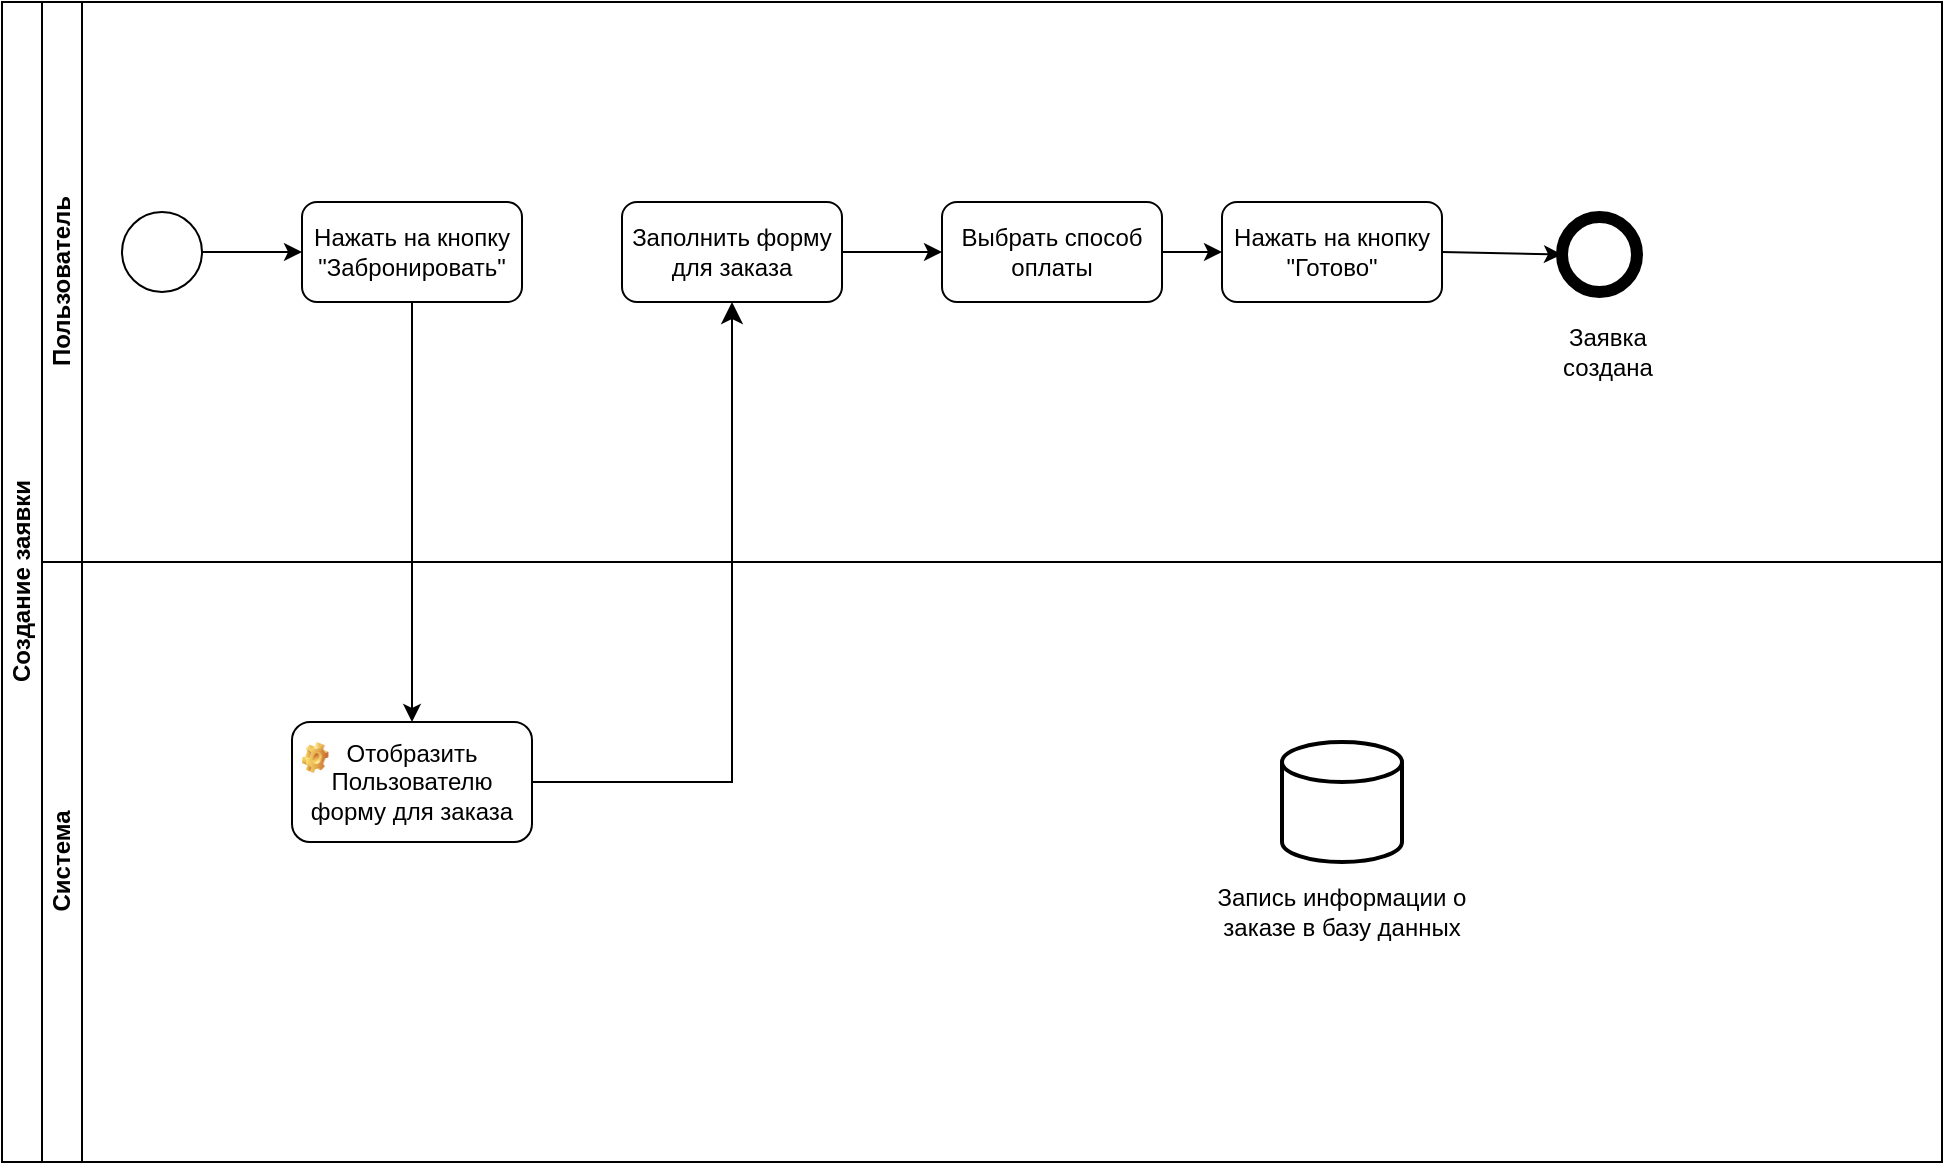 <mxfile version="24.8.3">
  <diagram id="prtHgNgQTEPvFCAcTncT" name="Page-1">
    <mxGraphModel dx="662" dy="550" grid="1" gridSize="10" guides="1" tooltips="1" connect="1" arrows="1" fold="1" page="1" pageScale="1" pageWidth="1169" pageHeight="827" math="0" shadow="0">
      <root>
        <mxCell id="0" />
        <mxCell id="1" parent="0" />
        <mxCell id="dNxyNK7c78bLwvsdeMH5-19" value="Создание заявки" style="swimlane;html=1;childLayout=stackLayout;resizeParent=1;resizeParentMax=0;horizontal=0;startSize=20;horizontalStack=0;resizeHeight=1;resizeWidth=1;" parent="1" vertex="1">
          <mxGeometry x="120" y="120" width="970" height="580" as="geometry" />
        </mxCell>
        <mxCell id="dNxyNK7c78bLwvsdeMH5-20" value="Пользователь" style="swimlane;html=1;startSize=20;horizontal=0;" parent="dNxyNK7c78bLwvsdeMH5-19" vertex="1">
          <mxGeometry x="20" width="950" height="280" as="geometry" />
        </mxCell>
        <mxCell id="2t8vyNCIYRHOkT8QcorT-1" value="" style="ellipse;whiteSpace=wrap;html=1;aspect=fixed;" vertex="1" parent="dNxyNK7c78bLwvsdeMH5-20">
          <mxGeometry x="40" y="105" width="40" height="40" as="geometry" />
        </mxCell>
        <mxCell id="2t8vyNCIYRHOkT8QcorT-2" value="Нажать на кнопку &quot;Забронировать&quot;" style="rounded=1;whiteSpace=wrap;html=1;" vertex="1" parent="dNxyNK7c78bLwvsdeMH5-20">
          <mxGeometry x="130" y="100" width="110" height="50" as="geometry" />
        </mxCell>
        <mxCell id="2t8vyNCIYRHOkT8QcorT-3" value="" style="endArrow=classic;html=1;rounded=0;exitX=1;exitY=0.5;exitDx=0;exitDy=0;entryX=0;entryY=0.5;entryDx=0;entryDy=0;" edge="1" parent="dNxyNK7c78bLwvsdeMH5-20" source="2t8vyNCIYRHOkT8QcorT-1" target="2t8vyNCIYRHOkT8QcorT-2">
          <mxGeometry width="50" height="50" relative="1" as="geometry">
            <mxPoint x="80" y="195" as="sourcePoint" />
            <mxPoint x="130" y="145" as="targetPoint" />
          </mxGeometry>
        </mxCell>
        <mxCell id="2t8vyNCIYRHOkT8QcorT-15" value="Заполнить форму для заказа" style="rounded=1;whiteSpace=wrap;html=1;" vertex="1" parent="dNxyNK7c78bLwvsdeMH5-20">
          <mxGeometry x="290" y="100" width="110" height="50" as="geometry" />
        </mxCell>
        <mxCell id="2t8vyNCIYRHOkT8QcorT-17" value="Выбрать способ оплаты" style="rounded=1;whiteSpace=wrap;html=1;" vertex="1" parent="dNxyNK7c78bLwvsdeMH5-20">
          <mxGeometry x="450" y="100" width="110" height="50" as="geometry" />
        </mxCell>
        <mxCell id="2t8vyNCIYRHOkT8QcorT-18" value="" style="endArrow=classic;html=1;rounded=0;exitX=1;exitY=0.5;exitDx=0;exitDy=0;entryX=0;entryY=0.5;entryDx=0;entryDy=0;" edge="1" parent="dNxyNK7c78bLwvsdeMH5-20" source="2t8vyNCIYRHOkT8QcorT-15" target="2t8vyNCIYRHOkT8QcorT-17">
          <mxGeometry width="50" height="50" relative="1" as="geometry">
            <mxPoint x="430" y="220" as="sourcePoint" />
            <mxPoint x="480" y="170" as="targetPoint" />
          </mxGeometry>
        </mxCell>
        <mxCell id="2t8vyNCIYRHOkT8QcorT-26" value="Нажать на кнопку &quot;Готово&quot;" style="rounded=1;whiteSpace=wrap;html=1;" vertex="1" parent="dNxyNK7c78bLwvsdeMH5-20">
          <mxGeometry x="590" y="100" width="110" height="50" as="geometry" />
        </mxCell>
        <mxCell id="2t8vyNCIYRHOkT8QcorT-27" value="" style="endArrow=classic;html=1;rounded=0;exitX=1;exitY=0.5;exitDx=0;exitDy=0;entryX=0;entryY=0.5;entryDx=0;entryDy=0;" edge="1" parent="dNxyNK7c78bLwvsdeMH5-20" source="2t8vyNCIYRHOkT8QcorT-17" target="2t8vyNCIYRHOkT8QcorT-26">
          <mxGeometry width="50" height="50" relative="1" as="geometry">
            <mxPoint x="570" y="230" as="sourcePoint" />
            <mxPoint x="620" y="180" as="targetPoint" />
          </mxGeometry>
        </mxCell>
        <mxCell id="2t8vyNCIYRHOkT8QcorT-28" value="" style="ellipse;whiteSpace=wrap;html=1;aspect=fixed;strokeWidth=6;" vertex="1" parent="dNxyNK7c78bLwvsdeMH5-20">
          <mxGeometry x="760" y="107.5" width="37.5" height="37.5" as="geometry" />
        </mxCell>
        <mxCell id="2t8vyNCIYRHOkT8QcorT-29" value="" style="endArrow=classic;html=1;rounded=0;exitX=1;exitY=0.5;exitDx=0;exitDy=0;entryX=0;entryY=0.5;entryDx=0;entryDy=0;" edge="1" parent="dNxyNK7c78bLwvsdeMH5-20" source="2t8vyNCIYRHOkT8QcorT-26" target="2t8vyNCIYRHOkT8QcorT-28">
          <mxGeometry width="50" height="50" relative="1" as="geometry">
            <mxPoint x="730" y="210" as="sourcePoint" />
            <mxPoint x="780" y="160" as="targetPoint" />
          </mxGeometry>
        </mxCell>
        <mxCell id="2t8vyNCIYRHOkT8QcorT-30" value="Заявка создана" style="text;html=1;align=center;verticalAlign=middle;whiteSpace=wrap;rounded=0;" vertex="1" parent="dNxyNK7c78bLwvsdeMH5-20">
          <mxGeometry x="752.5" y="160" width="60" height="30" as="geometry" />
        </mxCell>
        <mxCell id="dNxyNK7c78bLwvsdeMH5-21" value="Система" style="swimlane;html=1;startSize=20;horizontal=0;" parent="dNxyNK7c78bLwvsdeMH5-19" vertex="1">
          <mxGeometry x="20" y="280" width="950" height="300" as="geometry" />
        </mxCell>
        <mxCell id="2t8vyNCIYRHOkT8QcorT-6" value="Отобразить Пользователю форму для заказа" style="rounded=1;whiteSpace=wrap;html=1;" vertex="1" parent="dNxyNK7c78bLwvsdeMH5-21">
          <mxGeometry x="125" y="80" width="120" height="60" as="geometry" />
        </mxCell>
        <mxCell id="2t8vyNCIYRHOkT8QcorT-7" value="" style="strokeWidth=2;html=1;shape=mxgraph.flowchart.database;whiteSpace=wrap;" vertex="1" parent="dNxyNK7c78bLwvsdeMH5-21">
          <mxGeometry x="620" y="90" width="60" height="60" as="geometry" />
        </mxCell>
        <mxCell id="2t8vyNCIYRHOkT8QcorT-14" value="" style="shape=image;html=1;verticalLabelPosition=bottom;verticalAlign=top;imageAspect=1;aspect=fixed;image=img/clipart/Gear_128x128.png" vertex="1" parent="dNxyNK7c78bLwvsdeMH5-21">
          <mxGeometry x="130" y="90" width="13.22" height="15.5" as="geometry" />
        </mxCell>
        <mxCell id="2t8vyNCIYRHOkT8QcorT-31" value="Запись информации о заказе в базу данных" style="text;html=1;align=center;verticalAlign=middle;whiteSpace=wrap;rounded=0;" vertex="1" parent="dNxyNK7c78bLwvsdeMH5-21">
          <mxGeometry x="570" y="160" width="160" height="30" as="geometry" />
        </mxCell>
        <mxCell id="2t8vyNCIYRHOkT8QcorT-4" value="" style="endArrow=classic;html=1;rounded=0;exitX=0.5;exitY=1;exitDx=0;exitDy=0;entryX=0.5;entryY=0;entryDx=0;entryDy=0;" edge="1" parent="dNxyNK7c78bLwvsdeMH5-19" source="2t8vyNCIYRHOkT8QcorT-2" target="2t8vyNCIYRHOkT8QcorT-6">
          <mxGeometry width="50" height="50" relative="1" as="geometry">
            <mxPoint x="180" y="240" as="sourcePoint" />
            <mxPoint x="200" y="360" as="targetPoint" />
          </mxGeometry>
        </mxCell>
        <mxCell id="2t8vyNCIYRHOkT8QcorT-16" value="" style="edgeStyle=segmentEdgeStyle;endArrow=classic;html=1;curved=0;rounded=0;endSize=8;startSize=8;exitX=1;exitY=0.5;exitDx=0;exitDy=0;entryX=0.5;entryY=1;entryDx=0;entryDy=0;" edge="1" parent="dNxyNK7c78bLwvsdeMH5-19" source="2t8vyNCIYRHOkT8QcorT-6" target="2t8vyNCIYRHOkT8QcorT-15">
          <mxGeometry width="50" height="50" relative="1" as="geometry">
            <mxPoint x="350" y="360" as="sourcePoint" />
            <mxPoint x="400" y="310" as="targetPoint" />
          </mxGeometry>
        </mxCell>
      </root>
    </mxGraphModel>
  </diagram>
</mxfile>
